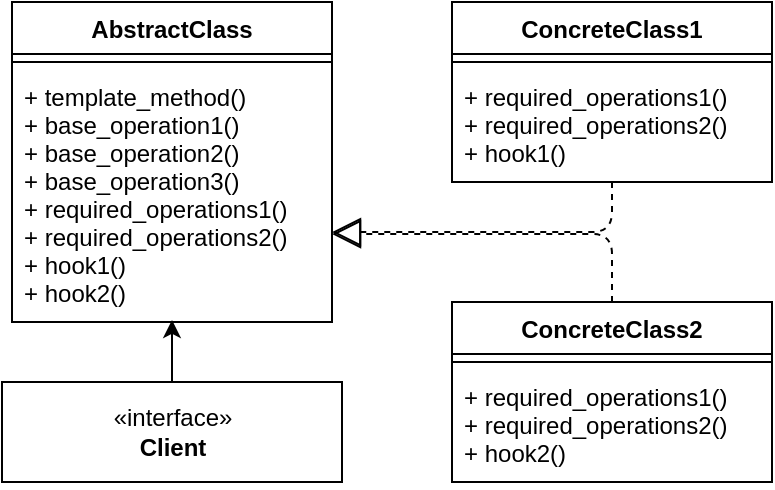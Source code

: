 <mxfile version="14.6.6" type="embed"><diagram id="rWvZHSzfH2yJu65lpNsb" name="Page-1"><mxGraphModel dx="1277" dy="431" grid="1" gridSize="10" guides="1" tooltips="1" connect="1" arrows="1" fold="1" page="1" pageScale="1" pageWidth="850" pageHeight="1100" math="0" shadow="0"><root><mxCell id="0"/><mxCell id="1" parent="0"/><mxCell id="2" value="AbstractClass" style="swimlane;fontStyle=1;align=center;verticalAlign=top;childLayout=stackLayout;horizontal=1;startSize=26;horizontalStack=0;resizeParent=1;resizeParentMax=0;resizeLast=0;collapsible=1;marginBottom=0;" parent="1" vertex="1"><mxGeometry x="235" y="110" width="160" height="160" as="geometry"/></mxCell><mxCell id="4" value="" style="line;strokeWidth=1;fillColor=none;align=left;verticalAlign=middle;spacingTop=-1;spacingLeft=3;spacingRight=3;rotatable=0;labelPosition=right;points=[];portConstraint=eastwest;" parent="2" vertex="1"><mxGeometry y="26" width="160" height="8" as="geometry"/></mxCell><mxCell id="5" value="+ template_method()&#10;+ base_operation1()&#10;+ base_operation2()&#10;+ base_operation3()&#10;+ required_operations1()&#10;+ required_operations2()&#10;+ hook1()&#10;+ hook2()&#10;&#10;" style="text;strokeColor=none;fillColor=none;align=left;verticalAlign=top;spacingLeft=4;spacingRight=4;overflow=hidden;rotatable=0;points=[[0,0.5],[1,0.5]];portConstraint=eastwest;" parent="2" vertex="1"><mxGeometry y="34" width="160" height="126" as="geometry"/></mxCell><mxCell id="6" value="ConcreteClass1" style="swimlane;fontStyle=1;align=center;verticalAlign=top;childLayout=stackLayout;horizontal=1;startSize=26;horizontalStack=0;resizeParent=1;resizeParentMax=0;resizeLast=0;collapsible=1;marginBottom=0;" vertex="1" parent="1"><mxGeometry x="455" y="110" width="160" height="90" as="geometry"/></mxCell><mxCell id="7" value="" style="line;strokeWidth=1;fillColor=none;align=left;verticalAlign=middle;spacingTop=-1;spacingLeft=3;spacingRight=3;rotatable=0;labelPosition=right;points=[];portConstraint=eastwest;" vertex="1" parent="6"><mxGeometry y="26" width="160" height="8" as="geometry"/></mxCell><mxCell id="8" value="+ required_operations1()&#10;+ required_operations2()&#10;+ hook1()&#10;&#10;" style="text;strokeColor=none;fillColor=none;align=left;verticalAlign=top;spacingLeft=4;spacingRight=4;overflow=hidden;rotatable=0;points=[[0,0.5],[1,0.5]];portConstraint=eastwest;" vertex="1" parent="6"><mxGeometry y="34" width="160" height="56" as="geometry"/></mxCell><mxCell id="9" value="ConcreteClass2" style="swimlane;fontStyle=1;align=center;verticalAlign=top;childLayout=stackLayout;horizontal=1;startSize=26;horizontalStack=0;resizeParent=1;resizeParentMax=0;resizeLast=0;collapsible=1;marginBottom=0;" vertex="1" parent="1"><mxGeometry x="455" y="260" width="160" height="90" as="geometry"/></mxCell><mxCell id="10" value="" style="line;strokeWidth=1;fillColor=none;align=left;verticalAlign=middle;spacingTop=-1;spacingLeft=3;spacingRight=3;rotatable=0;labelPosition=right;points=[];portConstraint=eastwest;" vertex="1" parent="9"><mxGeometry y="26" width="160" height="8" as="geometry"/></mxCell><mxCell id="11" value="+ required_operations1()&#10;+ required_operations2()&#10;+ hook2()&#10;&#10;" style="text;strokeColor=none;fillColor=none;align=left;verticalAlign=top;spacingLeft=4;spacingRight=4;overflow=hidden;rotatable=0;points=[[0,0.5],[1,0.5]];portConstraint=eastwest;" vertex="1" parent="9"><mxGeometry y="34" width="160" height="56" as="geometry"/></mxCell><mxCell id="12" value="" style="endArrow=block;dashed=1;endFill=0;endSize=12;html=1;exitX=0.5;exitY=0;exitDx=0;exitDy=0;entryX=1;entryY=0.651;entryDx=0;entryDy=0;entryPerimeter=0;" edge="1" parent="1" source="9" target="5"><mxGeometry width="160" relative="1" as="geometry"><mxPoint x="505" y="200" as="sourcePoint"/><mxPoint x="665" y="200" as="targetPoint"/><Array as="points"><mxPoint x="535" y="226"/></Array></mxGeometry></mxCell><mxCell id="13" value="" style="endArrow=block;dashed=1;endFill=0;endSize=12;html=1;entryX=1;entryY=0.643;entryDx=0;entryDy=0;exitX=0.5;exitY=1;exitDx=0;exitDy=0;exitPerimeter=0;entryPerimeter=0;" edge="1" parent="1" source="8" target="5"><mxGeometry width="160" relative="1" as="geometry"><mxPoint x="595" y="200" as="sourcePoint"/><mxPoint x="775" y="190" as="targetPoint"/><Array as="points"><mxPoint x="535" y="225"/></Array></mxGeometry></mxCell><mxCell id="17" style="edgeStyle=orthogonalEdgeStyle;rounded=0;orthogonalLoop=1;jettySize=auto;html=1;entryX=0.5;entryY=0.992;entryDx=0;entryDy=0;entryPerimeter=0;" edge="1" parent="1" source="14" target="5"><mxGeometry relative="1" as="geometry"/></mxCell><mxCell id="14" value="«interface»&lt;br&gt;&lt;b&gt;Client&lt;/b&gt;" style="html=1;" vertex="1" parent="1"><mxGeometry x="230" y="300" width="170" height="50" as="geometry"/></mxCell></root></mxGraphModel></diagram></mxfile>